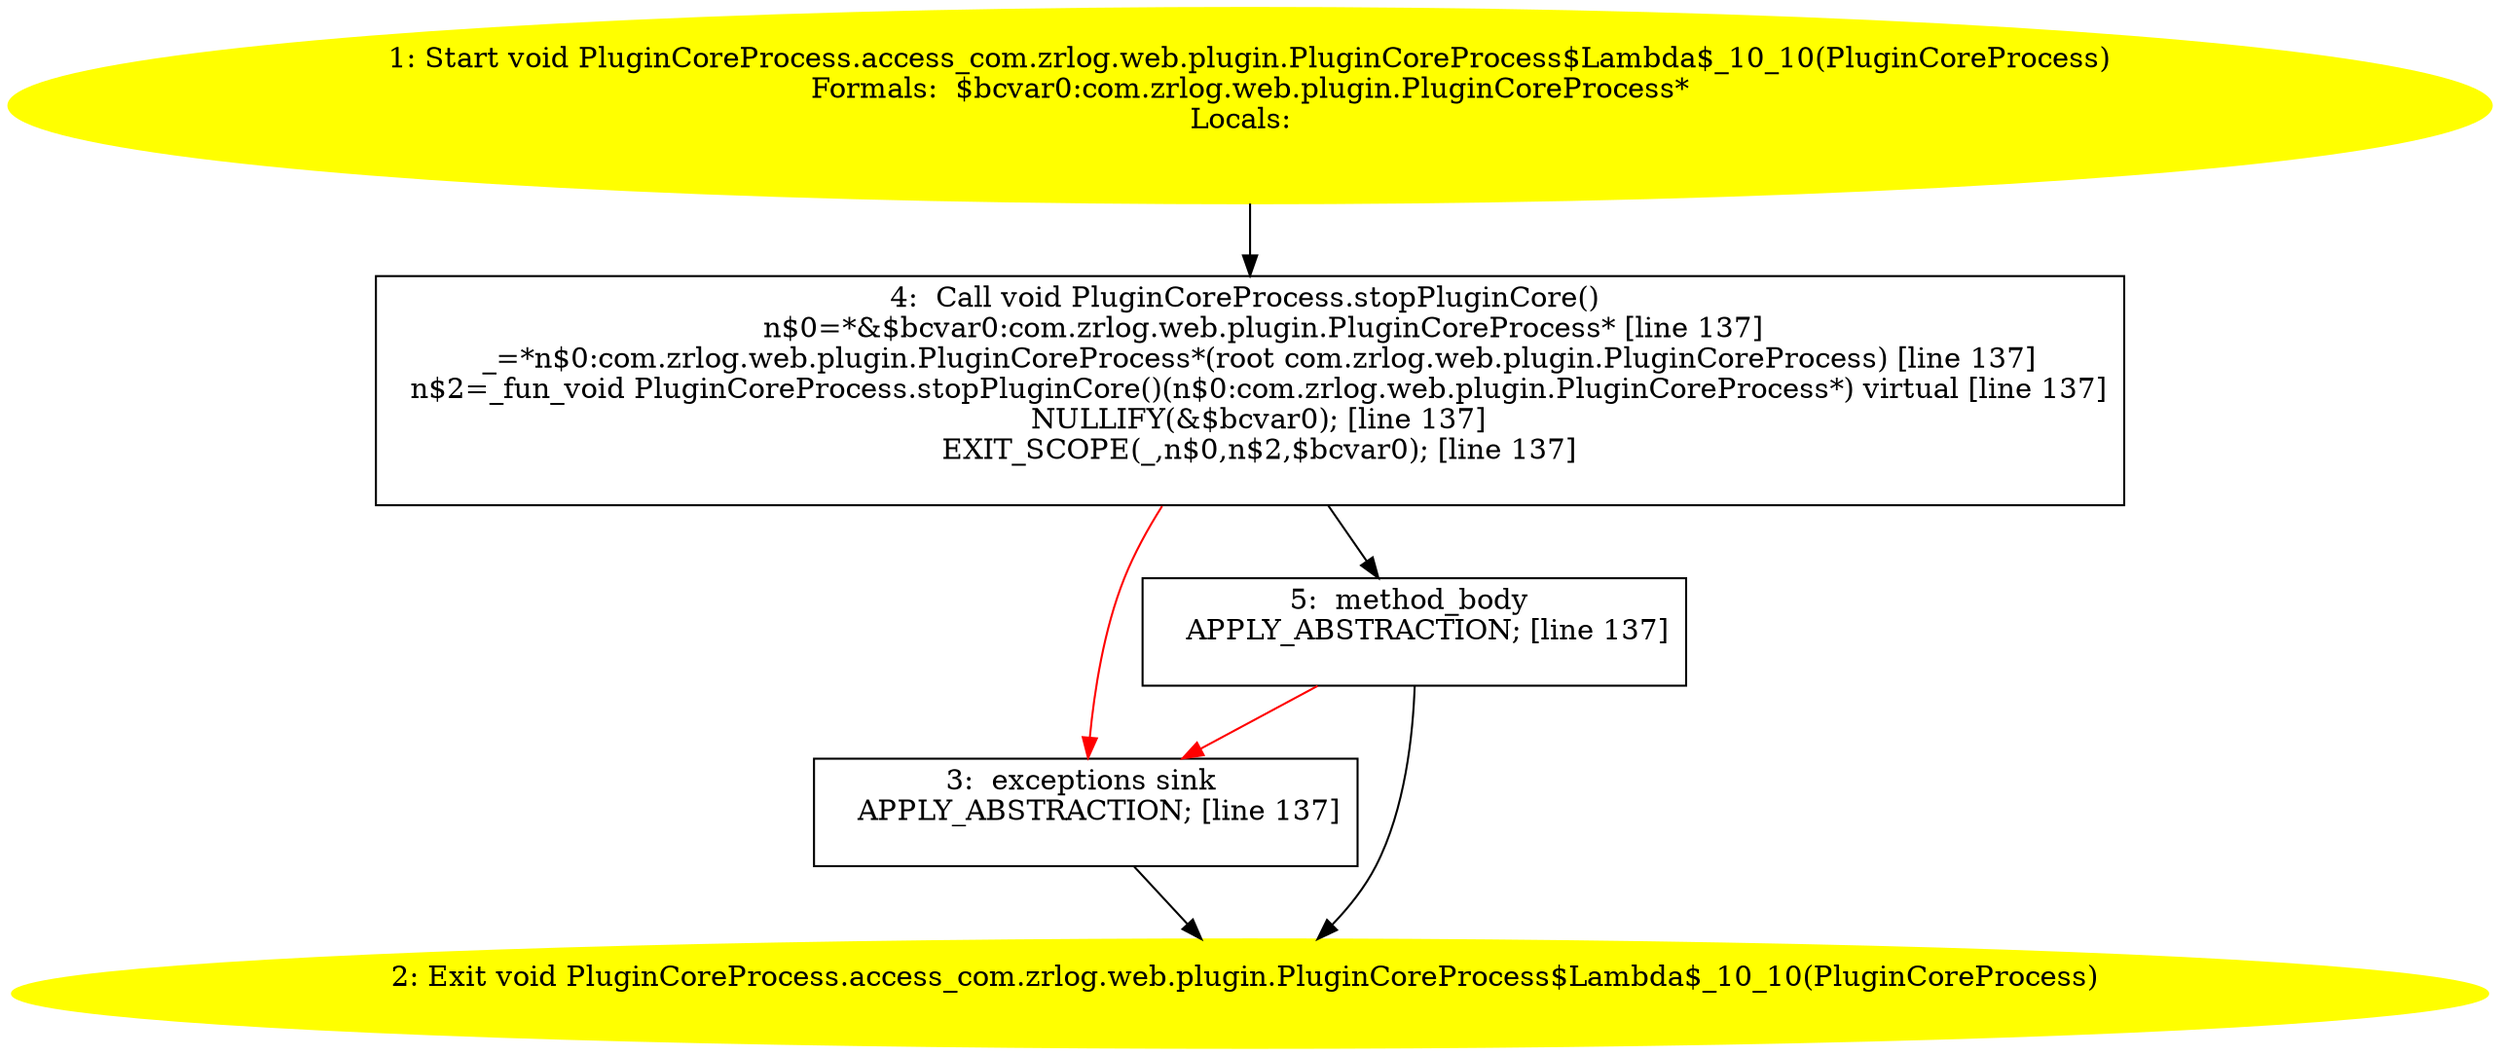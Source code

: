 /* @generated */
digraph cfg {
"com.zrlog.web.plugin.PluginCoreProcess.access_com.zrlog.web.plugin.PluginCoreProcess$Lambda$_10_10(c.5c0106383b20a2191553a9c654013cbc_1" [label="1: Start void PluginCoreProcess.access_com.zrlog.web.plugin.PluginCoreProcess$Lambda$_10_10(PluginCoreProcess)\nFormals:  $bcvar0:com.zrlog.web.plugin.PluginCoreProcess*\nLocals:  \n  " color=yellow style=filled]
	

	 "com.zrlog.web.plugin.PluginCoreProcess.access_com.zrlog.web.plugin.PluginCoreProcess$Lambda$_10_10(c.5c0106383b20a2191553a9c654013cbc_1" -> "com.zrlog.web.plugin.PluginCoreProcess.access_com.zrlog.web.plugin.PluginCoreProcess$Lambda$_10_10(c.5c0106383b20a2191553a9c654013cbc_4" ;
"com.zrlog.web.plugin.PluginCoreProcess.access_com.zrlog.web.plugin.PluginCoreProcess$Lambda$_10_10(c.5c0106383b20a2191553a9c654013cbc_2" [label="2: Exit void PluginCoreProcess.access_com.zrlog.web.plugin.PluginCoreProcess$Lambda$_10_10(PluginCoreProcess) \n  " color=yellow style=filled]
	

"com.zrlog.web.plugin.PluginCoreProcess.access_com.zrlog.web.plugin.PluginCoreProcess$Lambda$_10_10(c.5c0106383b20a2191553a9c654013cbc_3" [label="3:  exceptions sink \n   APPLY_ABSTRACTION; [line 137]\n " shape="box"]
	

	 "com.zrlog.web.plugin.PluginCoreProcess.access_com.zrlog.web.plugin.PluginCoreProcess$Lambda$_10_10(c.5c0106383b20a2191553a9c654013cbc_3" -> "com.zrlog.web.plugin.PluginCoreProcess.access_com.zrlog.web.plugin.PluginCoreProcess$Lambda$_10_10(c.5c0106383b20a2191553a9c654013cbc_2" ;
"com.zrlog.web.plugin.PluginCoreProcess.access_com.zrlog.web.plugin.PluginCoreProcess$Lambda$_10_10(c.5c0106383b20a2191553a9c654013cbc_4" [label="4:  Call void PluginCoreProcess.stopPluginCore() \n   n$0=*&$bcvar0:com.zrlog.web.plugin.PluginCoreProcess* [line 137]\n  _=*n$0:com.zrlog.web.plugin.PluginCoreProcess*(root com.zrlog.web.plugin.PluginCoreProcess) [line 137]\n  n$2=_fun_void PluginCoreProcess.stopPluginCore()(n$0:com.zrlog.web.plugin.PluginCoreProcess*) virtual [line 137]\n  NULLIFY(&$bcvar0); [line 137]\n  EXIT_SCOPE(_,n$0,n$2,$bcvar0); [line 137]\n " shape="box"]
	

	 "com.zrlog.web.plugin.PluginCoreProcess.access_com.zrlog.web.plugin.PluginCoreProcess$Lambda$_10_10(c.5c0106383b20a2191553a9c654013cbc_4" -> "com.zrlog.web.plugin.PluginCoreProcess.access_com.zrlog.web.plugin.PluginCoreProcess$Lambda$_10_10(c.5c0106383b20a2191553a9c654013cbc_5" ;
	 "com.zrlog.web.plugin.PluginCoreProcess.access_com.zrlog.web.plugin.PluginCoreProcess$Lambda$_10_10(c.5c0106383b20a2191553a9c654013cbc_4" -> "com.zrlog.web.plugin.PluginCoreProcess.access_com.zrlog.web.plugin.PluginCoreProcess$Lambda$_10_10(c.5c0106383b20a2191553a9c654013cbc_3" [color="red" ];
"com.zrlog.web.plugin.PluginCoreProcess.access_com.zrlog.web.plugin.PluginCoreProcess$Lambda$_10_10(c.5c0106383b20a2191553a9c654013cbc_5" [label="5:  method_body \n   APPLY_ABSTRACTION; [line 137]\n " shape="box"]
	

	 "com.zrlog.web.plugin.PluginCoreProcess.access_com.zrlog.web.plugin.PluginCoreProcess$Lambda$_10_10(c.5c0106383b20a2191553a9c654013cbc_5" -> "com.zrlog.web.plugin.PluginCoreProcess.access_com.zrlog.web.plugin.PluginCoreProcess$Lambda$_10_10(c.5c0106383b20a2191553a9c654013cbc_2" ;
	 "com.zrlog.web.plugin.PluginCoreProcess.access_com.zrlog.web.plugin.PluginCoreProcess$Lambda$_10_10(c.5c0106383b20a2191553a9c654013cbc_5" -> "com.zrlog.web.plugin.PluginCoreProcess.access_com.zrlog.web.plugin.PluginCoreProcess$Lambda$_10_10(c.5c0106383b20a2191553a9c654013cbc_3" [color="red" ];
}
